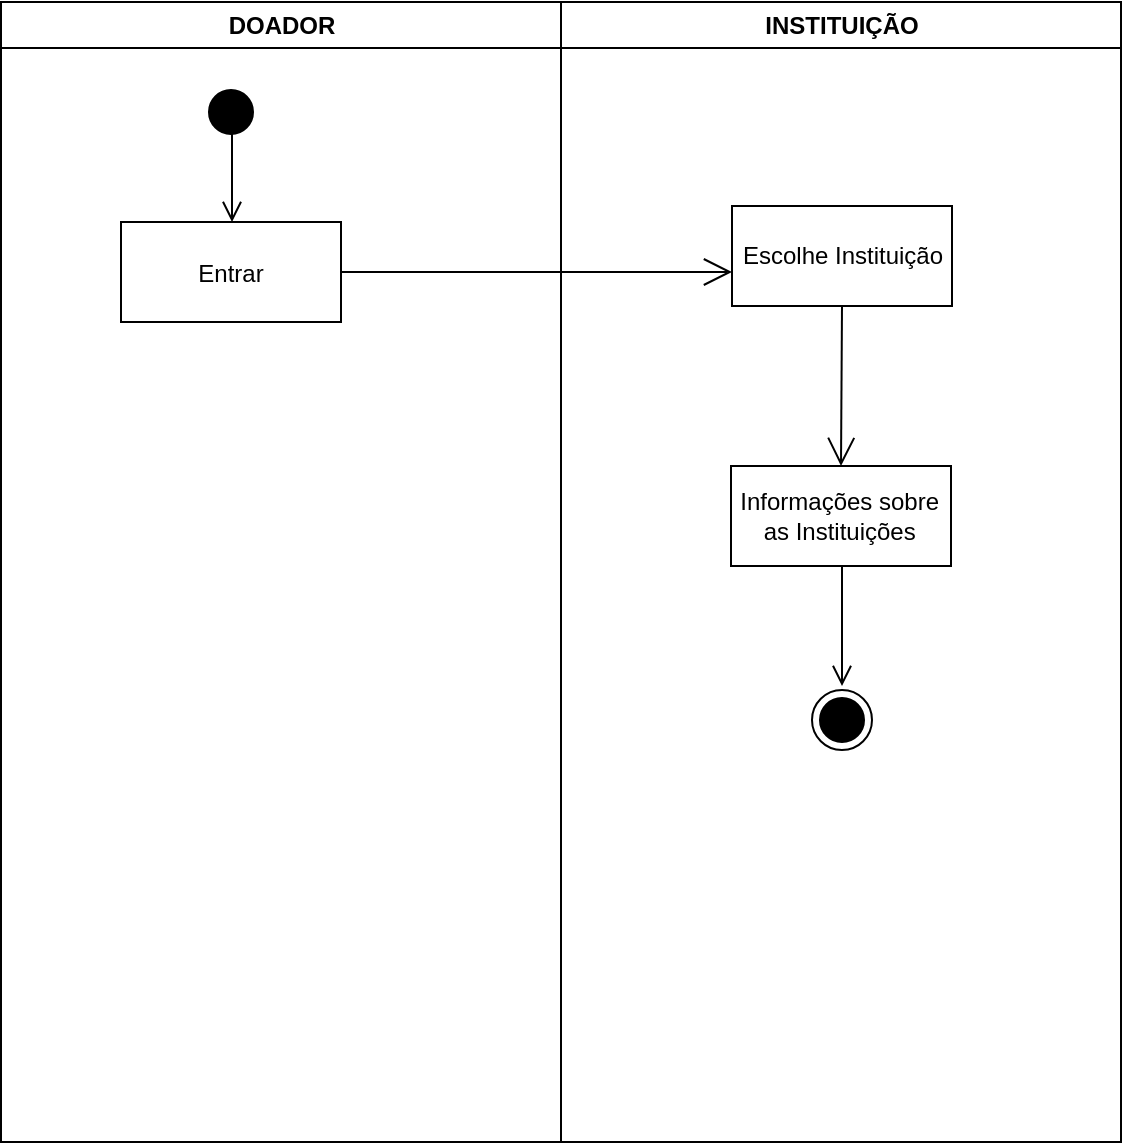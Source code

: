 <mxfile version="15.2.7" type="device"><diagram name="Page-1" id="e7e014a7-5840-1c2e-5031-d8a46d1fe8dd"><mxGraphModel dx="852" dy="494" grid="1" gridSize="10" guides="1" tooltips="1" connect="1" arrows="1" fold="1" page="1" pageScale="1" pageWidth="1169" pageHeight="826" background="none" math="0" shadow="0"><root><mxCell id="0"/><mxCell id="1" parent="0"/><mxCell id="2" value="DOADOR" style="swimlane;whiteSpace=wrap;startSize=23;" parent="1" vertex="1"><mxGeometry x="164.5" y="128" width="280" height="570" as="geometry"/></mxCell><mxCell id="5" value="" style="ellipse;shape=startState;fillColor=#000000;strokeColor=#000000;" parent="2" vertex="1"><mxGeometry x="100" y="40" width="30" height="30" as="geometry"/></mxCell><mxCell id="6" value="" style="edgeStyle=elbowEdgeStyle;elbow=horizontal;verticalAlign=bottom;endArrow=open;endSize=8;strokeColor=#000000;endFill=1;rounded=0" parent="2" target="7" edge="1"><mxGeometry x="100" y="40" as="geometry"><mxPoint x="115" y="110" as="targetPoint"/><mxPoint x="115.5" y="55" as="sourcePoint"/></mxGeometry></mxCell><mxCell id="7" value="Entrar" style="" parent="2" vertex="1"><mxGeometry x="60" y="110" width="110" height="50" as="geometry"/></mxCell><mxCell id="3" value="INSTITUIÇÃO" style="swimlane;whiteSpace=wrap" parent="1" vertex="1"><mxGeometry x="444.5" y="128" width="280" height="570" as="geometry"/></mxCell><mxCell id="w_AhUcgRaWsFjBDXHGzQ-45" value="Informações sobre&amp;nbsp;&lt;br&gt;as Instituições&amp;nbsp;" style="html=1;" parent="3" vertex="1"><mxGeometry x="85" y="232" width="110" height="50" as="geometry"/></mxCell><mxCell id="w_AhUcgRaWsFjBDXHGzQ-50" value="" style="ellipse;html=1;shape=endState;fillColor=#000000;strokeColor=#000000;" parent="3" vertex="1"><mxGeometry x="125.5" y="344" width="30" height="30" as="geometry"/></mxCell><mxCell id="w_AhUcgRaWsFjBDXHGzQ-56" value="" style="edgeStyle=orthogonalEdgeStyle;html=1;verticalAlign=bottom;endArrow=open;endSize=8;strokeColor=#000000;" parent="3" edge="1"><mxGeometry relative="1" as="geometry"><mxPoint x="140.5" y="342" as="targetPoint"/><mxPoint x="140.5" y="282" as="sourcePoint"/></mxGeometry></mxCell><mxCell id="w_AhUcgRaWsFjBDXHGzQ-43" value="Escolhe Instituição" style="html=1;" parent="3" vertex="1"><mxGeometry x="85.5" y="102" width="110" height="50" as="geometry"/></mxCell><mxCell id="vmUbkhXOzGqZ1V9EbKdZ-8" value="" style="endArrow=open;endFill=1;endSize=12;html=1;exitX=0.5;exitY=1;exitDx=0;exitDy=0;entryX=0.5;entryY=0;entryDx=0;entryDy=0;" edge="1" parent="3" source="w_AhUcgRaWsFjBDXHGzQ-43" target="w_AhUcgRaWsFjBDXHGzQ-45"><mxGeometry width="160" relative="1" as="geometry"><mxPoint x="-84.5" y="332" as="sourcePoint"/><mxPoint x="75.5" y="332" as="targetPoint"/></mxGeometry></mxCell><mxCell id="vmUbkhXOzGqZ1V9EbKdZ-7" value="" style="endArrow=open;endFill=1;endSize=12;html=1;exitX=1;exitY=0.5;exitDx=0;exitDy=0;" edge="1" parent="1" source="7"><mxGeometry width="160" relative="1" as="geometry"><mxPoint x="360" y="460" as="sourcePoint"/><mxPoint x="530" y="263" as="targetPoint"/></mxGeometry></mxCell></root></mxGraphModel></diagram></mxfile>
